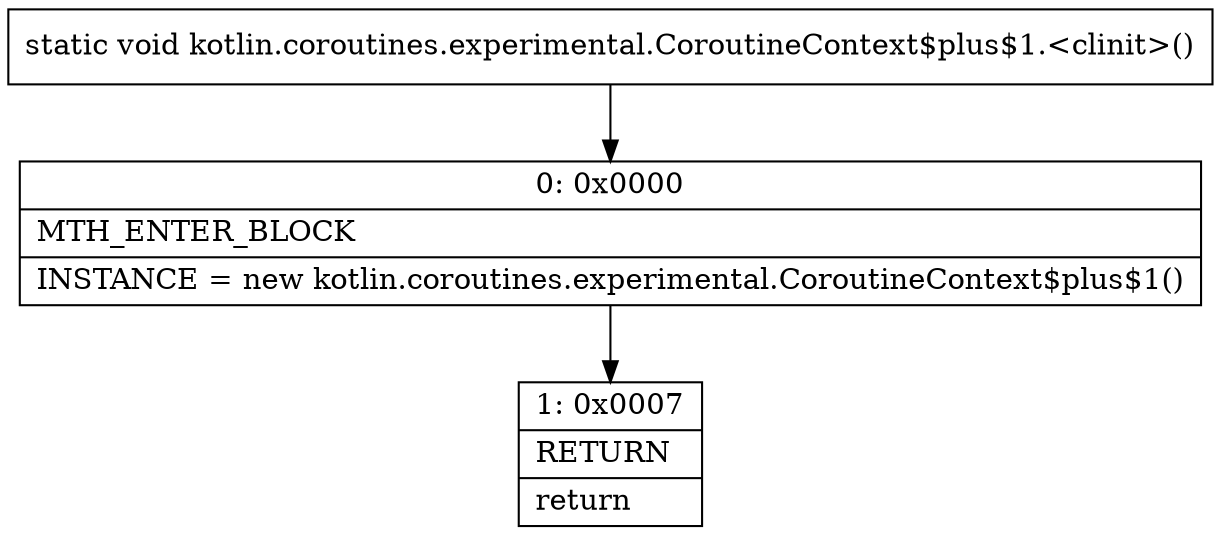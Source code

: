 digraph "CFG forkotlin.coroutines.experimental.CoroutineContext$plus$1.\<clinit\>()V" {
Node_0 [shape=record,label="{0\:\ 0x0000|MTH_ENTER_BLOCK\l|INSTANCE = new kotlin.coroutines.experimental.CoroutineContext$plus$1()\l}"];
Node_1 [shape=record,label="{1\:\ 0x0007|RETURN\l|return\l}"];
MethodNode[shape=record,label="{static void kotlin.coroutines.experimental.CoroutineContext$plus$1.\<clinit\>() }"];
MethodNode -> Node_0;
Node_0 -> Node_1;
}

